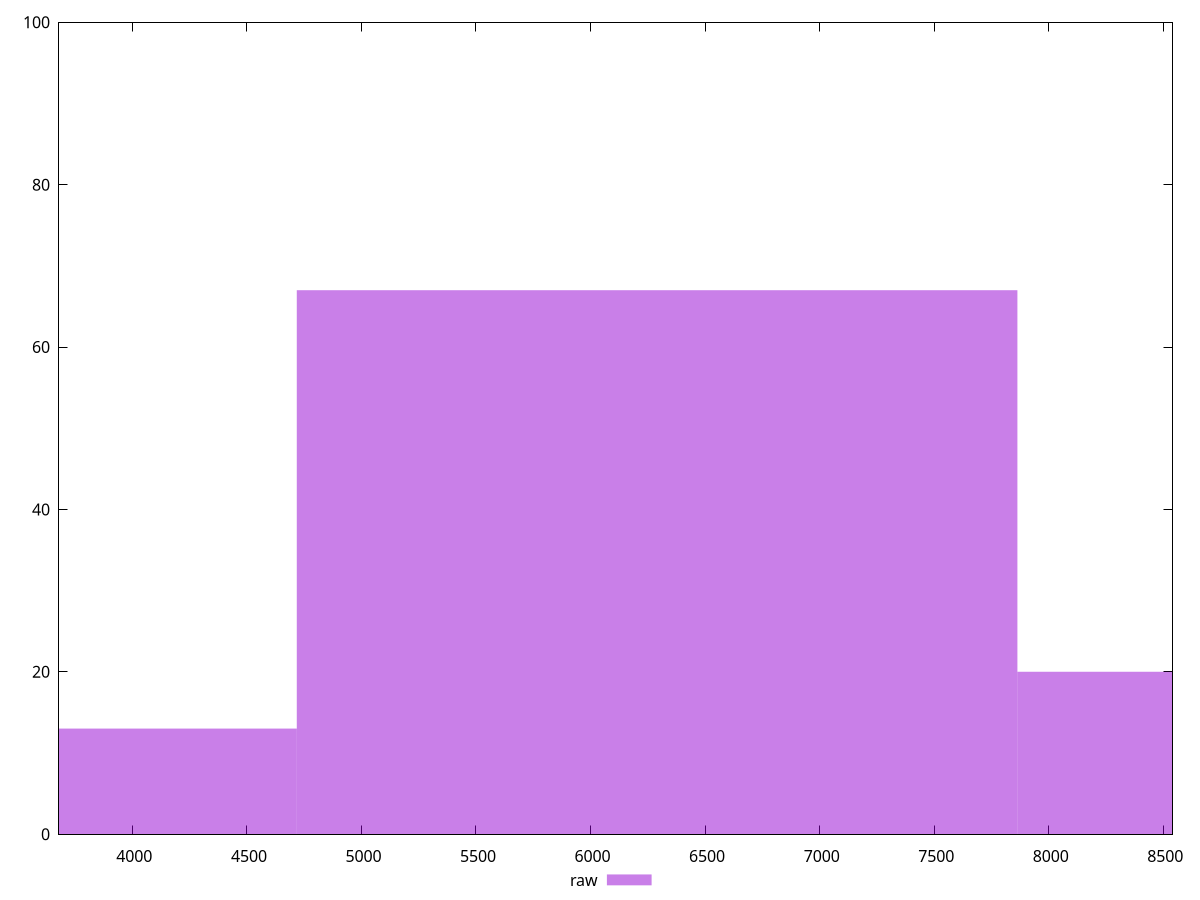 reset

$raw <<EOF
6290.439752896191 67
9435.659629344285 20
3145.2198764480954 13
EOF

set key outside below
set boxwidth 3145.2198764480954
set xrange [3680:8540]
set yrange [0:100]
set trange [0:100]
set style fill transparent solid 0.5 noborder
set terminal svg size 640, 490 enhanced background rgb 'white'
set output "report_00015_2021-02-09T16-11-33.973Z/uses-text-compression/samples/pages/raw/histogram.svg"

plot $raw title "raw" with boxes

reset
